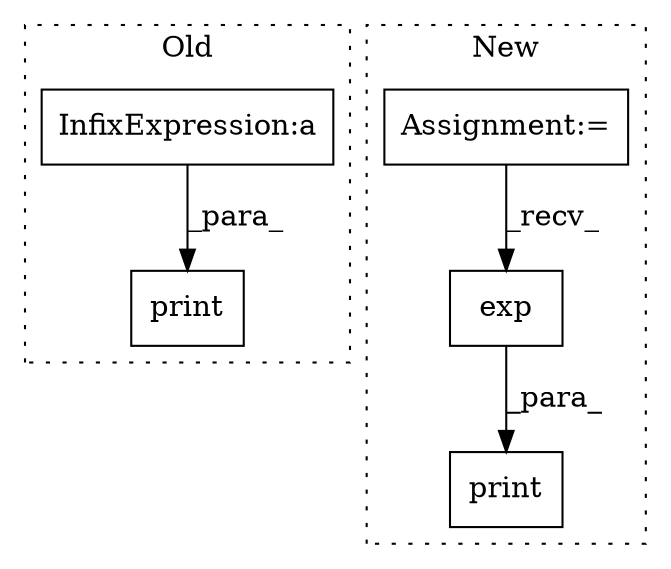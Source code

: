 digraph G {
subgraph cluster0 {
1 [label="print" a="32" s="9414,9456" l="6,1" shape="box"];
5 [label="InfixExpression:a" a="27" s="9445" l="3" shape="box"];
label = "Old";
style="dotted";
}
subgraph cluster1 {
2 [label="exp" a="32" s="9207,9230" l="4,1" shape="box"];
3 [label="Assignment:=" a="7" s="6877" l="4" shape="box"];
4 [label="print" a="32" s="9171,9231" l="6,1" shape="box"];
label = "New";
style="dotted";
}
2 -> 4 [label="_para_"];
3 -> 2 [label="_recv_"];
5 -> 1 [label="_para_"];
}